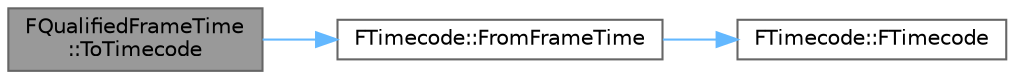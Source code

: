 digraph "FQualifiedFrameTime::ToTimecode"
{
 // INTERACTIVE_SVG=YES
 // LATEX_PDF_SIZE
  bgcolor="transparent";
  edge [fontname=Helvetica,fontsize=10,labelfontname=Helvetica,labelfontsize=10];
  node [fontname=Helvetica,fontsize=10,shape=box,height=0.2,width=0.4];
  rankdir="LR";
  Node1 [id="Node000001",label="FQualifiedFrameTime\l::ToTimecode",height=0.2,width=0.4,color="gray40", fillcolor="grey60", style="filled", fontcolor="black",tooltip="Create an FTimecode from this qualified frame time."];
  Node1 -> Node2 [id="edge1_Node000001_Node000002",color="steelblue1",style="solid",tooltip=" "];
  Node2 [id="Node000002",label="FTimecode::FromFrameTime",height=0.2,width=0.4,color="grey40", fillcolor="white", style="filled",URL="$da/d69/structFTimecode.html#a5fe776c8ded64d71c5f37b6143debd6d",tooltip="Create a FTimecode from a specific frame time at the given frame rate."];
  Node2 -> Node3 [id="edge2_Node000002_Node000003",color="steelblue1",style="solid",tooltip=" "];
  Node3 [id="Node000003",label="FTimecode::FTimecode",height=0.2,width=0.4,color="grey40", fillcolor="white", style="filled",URL="$da/d69/structFTimecode.html#ab2c8e69e4fc372c8317068a8c0fe9801",tooltip="Default construction for UObject purposes."];
}

